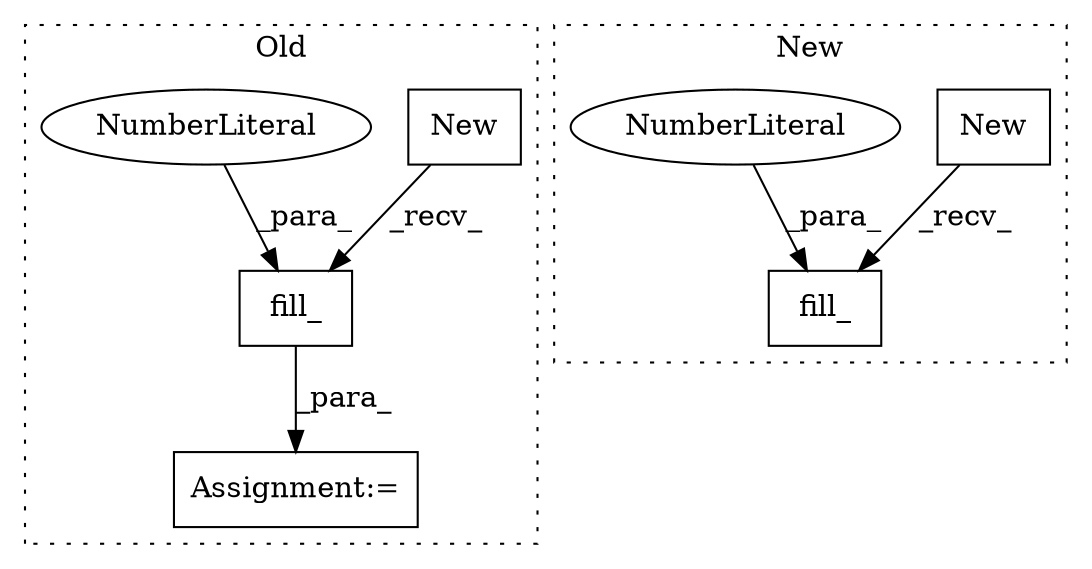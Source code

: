 digraph G {
subgraph cluster0 {
1 [label="fill_" a="32" s="4604,4611" l="6,1" shape="box"];
3 [label="New" a="32" s="4584,4602" l="4,1" shape="box"];
4 [label="NumberLiteral" a="34" s="4610" l="1" shape="ellipse"];
7 [label="Assignment:=" a="7" s="4571" l="1" shape="box"];
label = "Old";
style="dotted";
}
subgraph cluster1 {
2 [label="New" a="32" s="4536,4558" l="4,1" shape="box"];
5 [label="fill_" a="32" s="4560,4567" l="6,1" shape="box"];
6 [label="NumberLiteral" a="34" s="4566" l="1" shape="ellipse"];
label = "New";
style="dotted";
}
1 -> 7 [label="_para_"];
2 -> 5 [label="_recv_"];
3 -> 1 [label="_recv_"];
4 -> 1 [label="_para_"];
6 -> 5 [label="_para_"];
}
